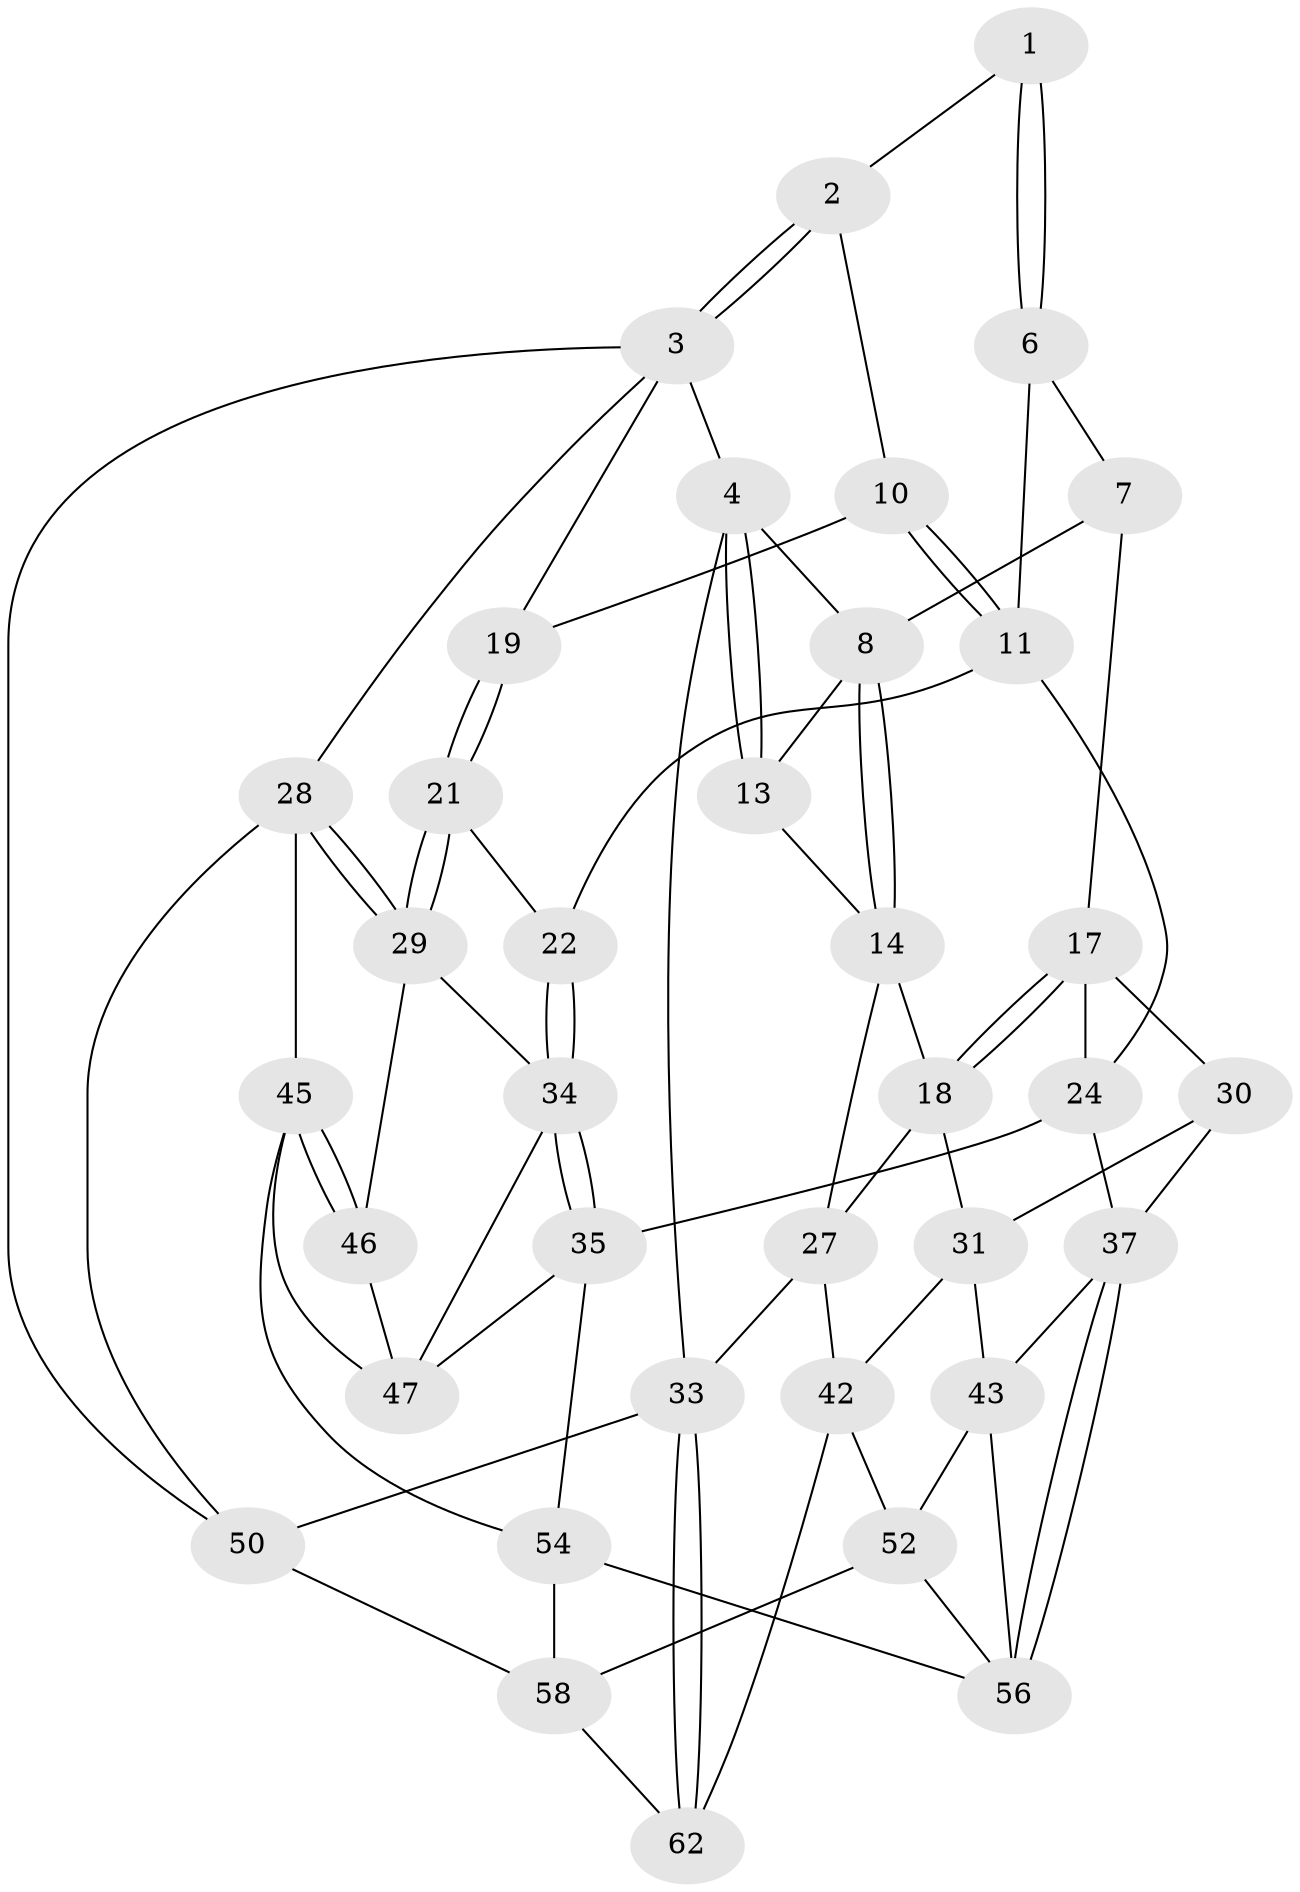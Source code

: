 // Generated by graph-tools (version 1.1) at 2025/24/03/03/25 07:24:34]
// undirected, 37 vertices, 82 edges
graph export_dot {
graph [start="1"]
  node [color=gray90,style=filled];
  1 [pos="+0.5374850681674311+0"];
  2 [pos="+0.6096582689119098+0"];
  3 [pos="+1+0",super="+20"];
  4 [pos="+0+0",super="+5"];
  6 [pos="+0.43066156231669034+0.12135927377072123",super="+12"];
  7 [pos="+0.23705757499542393+0.15197552854076937",super="+16"];
  8 [pos="+0.21888388373614256+0.140925112115717",super="+9"];
  10 [pos="+0.7451936118691743+0.1659662902411729"];
  11 [pos="+0.5731220672038634+0.29873677299674245",super="+23"];
  13 [pos="+0+0.13206170067718243"];
  14 [pos="+0.08229875755788367+0.31136134421432476",super="+15"];
  17 [pos="+0.263905919037626+0.43259002725928003",super="+25"];
  18 [pos="+0.17965894561946888+0.428102992881783",super="+26"];
  19 [pos="+0.9196400835996349+0.23260366048696796"];
  21 [pos="+0.8129071131398812+0.4788664326371819"];
  22 [pos="+0.7091527389191179+0.4998259815866564"];
  24 [pos="+0.4419295833674768+0.48969948551606113",super="+36"];
  27 [pos="+0+0.6113938842809271",super="+32"];
  28 [pos="+1+0.5792039958894422",super="+44"];
  29 [pos="+0.9142002365320732+0.5793410842128653",super="+39"];
  30 [pos="+0.26708019158828283+0.597368789650895"];
  31 [pos="+0.15243553543692406+0.6626164922383281",super="+41"];
  33 [pos="+0+1"];
  34 [pos="+0.6704202810985002+0.6099403224972995",super="+40"];
  35 [pos="+0.6177584139221287+0.688997943995192",super="+48"];
  37 [pos="+0.47241145486629704+0.7294541513096814",super="+38"];
  42 [pos="+0.05692108779210985+0.6987777607314241",super="+53"];
  43 [pos="+0.2542821219087688+0.7802991715073591",super="+51"];
  45 [pos="+1+1",super="+60"];
  46 [pos="+1+1"];
  47 [pos="+0.7763785607272438+0.8021382686704084",super="+49"];
  50 [pos="+1+1"];
  52 [pos="+0.23716552927686355+0.8521500104689782",super="+59"];
  54 [pos="+0.6153451590373303+0.9383167198707457",super="+55"];
  56 [pos="+0.4719680632441321+0.7323274841516937",super="+57"];
  58 [pos="+0.4952142665370608+1",super="+61"];
  62 [pos="+0+1"];
  1 -- 2;
  1 -- 6;
  1 -- 6;
  2 -- 3;
  2 -- 3;
  2 -- 10;
  3 -- 4;
  3 -- 50;
  3 -- 19;
  3 -- 28;
  4 -- 13;
  4 -- 13;
  4 -- 33;
  4 -- 8;
  6 -- 7 [weight=2];
  6 -- 11;
  7 -- 8;
  7 -- 17;
  8 -- 14;
  8 -- 14;
  8 -- 13;
  10 -- 11;
  10 -- 11;
  10 -- 19;
  11 -- 24;
  11 -- 22;
  13 -- 14;
  14 -- 18;
  14 -- 27;
  17 -- 18;
  17 -- 18;
  17 -- 24;
  17 -- 30;
  18 -- 27;
  18 -- 31;
  19 -- 21;
  19 -- 21;
  21 -- 22;
  21 -- 29;
  21 -- 29;
  22 -- 34;
  22 -- 34;
  24 -- 35;
  24 -- 37;
  27 -- 33;
  27 -- 42;
  28 -- 29;
  28 -- 29;
  28 -- 50;
  28 -- 45;
  29 -- 34;
  29 -- 46;
  30 -- 31;
  30 -- 37;
  31 -- 42;
  31 -- 43;
  33 -- 62;
  33 -- 62;
  33 -- 50;
  34 -- 35;
  34 -- 35;
  34 -- 47;
  35 -- 54;
  35 -- 47;
  37 -- 56;
  37 -- 56;
  37 -- 43;
  42 -- 52;
  42 -- 62;
  43 -- 56;
  43 -- 52;
  45 -- 46;
  45 -- 46;
  45 -- 54;
  45 -- 47;
  46 -- 47;
  50 -- 58;
  52 -- 56;
  52 -- 58;
  54 -- 56;
  54 -- 58;
  58 -- 62;
}
